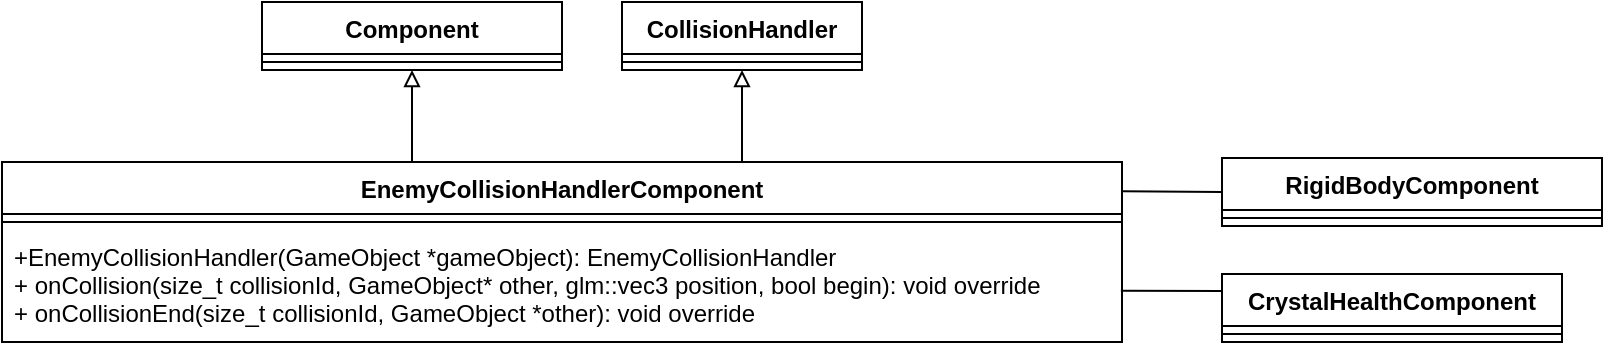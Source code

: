 <mxfile version="14.1.8" type="device"><diagram id="fZtpQyh-cHJSNF1JVCbW" name="Page-1"><mxGraphModel dx="1086" dy="806" grid="1" gridSize="10" guides="1" tooltips="1" connect="1" arrows="1" fold="1" page="1" pageScale="1" pageWidth="827" pageHeight="1169" math="0" shadow="0"><root><mxCell id="0"/><mxCell id="1" parent="0"/><mxCell id="PI-FXDXTkBaUK5f_kObX-1" style="edgeStyle=orthogonalEdgeStyle;rounded=0;orthogonalLoop=1;jettySize=auto;html=1;exitX=0.363;exitY=0.006;exitDx=0;exitDy=0;endArrow=block;endFill=0;entryX=0.5;entryY=1;entryDx=0;entryDy=0;exitPerimeter=0;" parent="1" source="PI-FXDXTkBaUK5f_kObX-4" target="PI-FXDXTkBaUK5f_kObX-8" edge="1"><mxGeometry relative="1" as="geometry"><Array as="points"><mxPoint x="455" y="571"/></Array><mxPoint x="450" y="510" as="targetPoint"/></mxGeometry></mxCell><mxCell id="PI-FXDXTkBaUK5f_kObX-4" value="EnemyCollisionHandlerComponent" style="swimlane;fontStyle=1;align=center;verticalAlign=top;childLayout=stackLayout;horizontal=1;startSize=26;horizontalStack=0;resizeParent=1;resizeParentMax=0;resizeLast=0;collapsible=1;marginBottom=0;" parent="1" vertex="1"><mxGeometry x="250" y="570" width="560" height="90" as="geometry"/></mxCell><mxCell id="PI-FXDXTkBaUK5f_kObX-6" value="" style="line;strokeWidth=1;fillColor=none;align=left;verticalAlign=middle;spacingTop=-1;spacingLeft=3;spacingRight=3;rotatable=0;labelPosition=right;points=[];portConstraint=eastwest;" parent="PI-FXDXTkBaUK5f_kObX-4" vertex="1"><mxGeometry y="26" width="560" height="8" as="geometry"/></mxCell><mxCell id="PI-FXDXTkBaUK5f_kObX-7" value="+EnemyCollisionHandler(GameObject *gameObject): EnemyCollisionHandler&#10;+ onCollision(size_t collisionId, GameObject* other, glm::vec3 position, bool begin): void override&#10;+ onCollisionEnd(size_t collisionId, GameObject *other): void override" style="text;strokeColor=none;fillColor=none;align=left;verticalAlign=top;spacingLeft=4;spacingRight=4;overflow=hidden;rotatable=0;points=[[0,0.5],[1,0.5]];portConstraint=eastwest;" parent="PI-FXDXTkBaUK5f_kObX-4" vertex="1"><mxGeometry y="34" width="560" height="56" as="geometry"/></mxCell><mxCell id="PI-FXDXTkBaUK5f_kObX-8" value="Component" style="swimlane;fontStyle=1;align=center;verticalAlign=top;childLayout=stackLayout;horizontal=1;startSize=26;horizontalStack=0;resizeParent=1;resizeParentMax=0;resizeLast=0;collapsible=1;marginBottom=0;" parent="1" vertex="1"><mxGeometry x="380" y="490" width="150" height="34" as="geometry"/></mxCell><mxCell id="PI-FXDXTkBaUK5f_kObX-10" value="" style="line;strokeWidth=1;fillColor=none;align=left;verticalAlign=middle;spacingTop=-1;spacingLeft=3;spacingRight=3;rotatable=0;labelPosition=right;points=[];portConstraint=eastwest;" parent="PI-FXDXTkBaUK5f_kObX-8" vertex="1"><mxGeometry y="26" width="150" height="8" as="geometry"/></mxCell><mxCell id="PI-FXDXTkBaUK5f_kObX-16" style="edgeStyle=orthogonalEdgeStyle;rounded=0;orthogonalLoop=1;jettySize=auto;html=1;exitX=0.75;exitY=0;exitDx=0;exitDy=0;endArrow=block;endFill=0;entryX=0.5;entryY=1;entryDx=0;entryDy=0;" parent="1" source="PI-FXDXTkBaUK5f_kObX-4" target="PI-FXDXTkBaUK5f_kObX-30" edge="1"><mxGeometry relative="1" as="geometry"><Array as="points"><mxPoint x="620" y="570"/></Array><mxPoint x="495" y="580" as="sourcePoint"/><mxPoint x="620" y="100" as="targetPoint"/></mxGeometry></mxCell><mxCell id="PI-FXDXTkBaUK5f_kObX-17" value="RigidBodyComponent" style="swimlane;fontStyle=1;align=center;verticalAlign=top;childLayout=stackLayout;horizontal=1;startSize=26;horizontalStack=0;resizeParent=1;resizeParentMax=0;resizeLast=0;collapsible=1;marginBottom=0;" parent="1" vertex="1"><mxGeometry x="860" y="568" width="190" height="34" as="geometry"/></mxCell><mxCell id="PI-FXDXTkBaUK5f_kObX-19" value="" style="line;strokeWidth=1;fillColor=none;align=left;verticalAlign=middle;spacingTop=-1;spacingLeft=3;spacingRight=3;rotatable=0;labelPosition=right;points=[];portConstraint=eastwest;" parent="PI-FXDXTkBaUK5f_kObX-17" vertex="1"><mxGeometry y="26" width="190" height="8" as="geometry"/></mxCell><mxCell id="PI-FXDXTkBaUK5f_kObX-26" value="CrystalHealthComponent&#10;" style="swimlane;fontStyle=1;align=center;verticalAlign=top;childLayout=stackLayout;horizontal=1;startSize=26;horizontalStack=0;resizeParent=1;resizeParentMax=0;resizeLast=0;collapsible=1;marginBottom=0;" parent="1" vertex="1"><mxGeometry x="860" y="626" width="170" height="34" as="geometry"/></mxCell><mxCell id="PI-FXDXTkBaUK5f_kObX-28" value="" style="line;strokeWidth=1;fillColor=none;align=left;verticalAlign=middle;spacingTop=-1;spacingLeft=3;spacingRight=3;rotatable=0;labelPosition=right;points=[];portConstraint=eastwest;" parent="PI-FXDXTkBaUK5f_kObX-26" vertex="1"><mxGeometry y="26" width="170" height="8" as="geometry"/></mxCell><mxCell id="PI-FXDXTkBaUK5f_kObX-30" value="CollisionHandler" style="swimlane;fontStyle=1;align=center;verticalAlign=top;childLayout=stackLayout;horizontal=1;startSize=26;horizontalStack=0;resizeParent=1;resizeParentMax=0;resizeLast=0;collapsible=1;marginBottom=0;" parent="1" vertex="1"><mxGeometry x="560" y="490" width="120" height="34" as="geometry"/></mxCell><mxCell id="PI-FXDXTkBaUK5f_kObX-32" value="" style="line;strokeWidth=1;fillColor=none;align=left;verticalAlign=middle;spacingTop=-1;spacingLeft=3;spacingRight=3;rotatable=0;labelPosition=right;points=[];portConstraint=eastwest;" parent="PI-FXDXTkBaUK5f_kObX-30" vertex="1"><mxGeometry y="26" width="120" height="8" as="geometry"/></mxCell><mxCell id="QI2bXYPW_JI_MesHg6Dv-1" value="" style="endArrow=none;html=1;entryX=0;entryY=0.5;entryDx=0;entryDy=0;exitX=1;exitY=0.163;exitDx=0;exitDy=0;exitPerimeter=0;" edge="1" parent="1" source="PI-FXDXTkBaUK5f_kObX-4" target="PI-FXDXTkBaUK5f_kObX-17"><mxGeometry width="50" height="50" relative="1" as="geometry"><mxPoint x="560" y="590" as="sourcePoint"/><mxPoint x="610" y="540" as="targetPoint"/></mxGeometry></mxCell><mxCell id="QI2bXYPW_JI_MesHg6Dv-3" value="" style="endArrow=none;html=1;entryX=0;entryY=0.25;entryDx=0;entryDy=0;exitX=0.999;exitY=0.542;exitDx=0;exitDy=0;exitPerimeter=0;" edge="1" parent="1" source="PI-FXDXTkBaUK5f_kObX-7" target="PI-FXDXTkBaUK5f_kObX-26"><mxGeometry width="50" height="50" relative="1" as="geometry"><mxPoint x="810" y="630.336" as="sourcePoint"/><mxPoint x="859.44" y="630" as="targetPoint"/></mxGeometry></mxCell></root></mxGraphModel></diagram></mxfile>